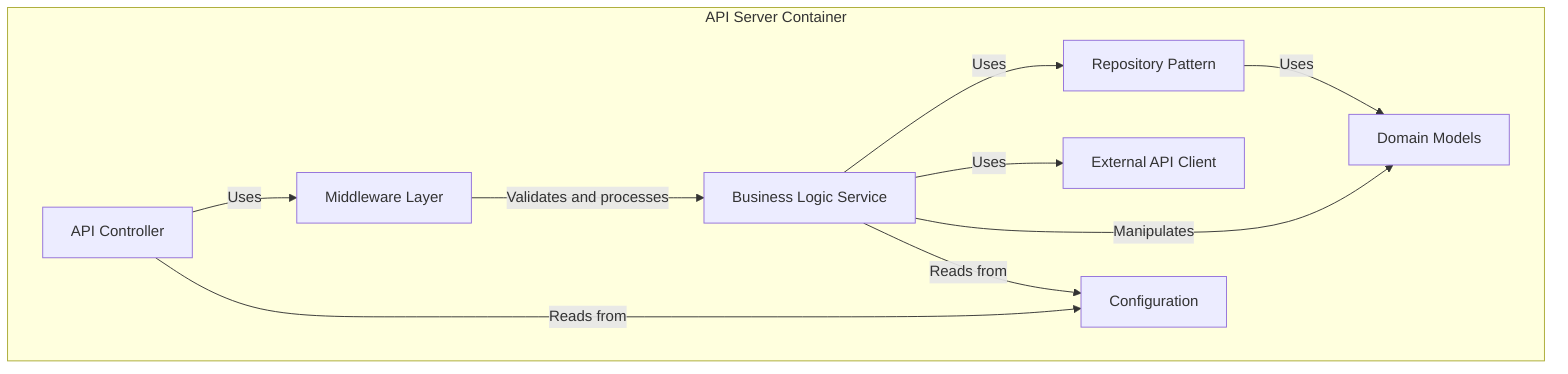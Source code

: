 graph TD
    subgraph "API Server Container"
        controller["API Controller"]
        middleware["Middleware Layer"]
        serviceLogic["Business Logic Service"]
        repository["Repository Pattern"]
        extClient["External API Client"]
        model["Domain Models"]
        config["Configuration"]
    end

    controller -->|Uses| middleware
    middleware -->|Validates and processes| serviceLogic
    serviceLogic -->|Uses| repository
    serviceLogic -->|Uses| extClient
    serviceLogic -->|Manipulates| model
    repository -->|Uses| model
    controller -->|Reads from| config
    serviceLogic -->|Reads from| config